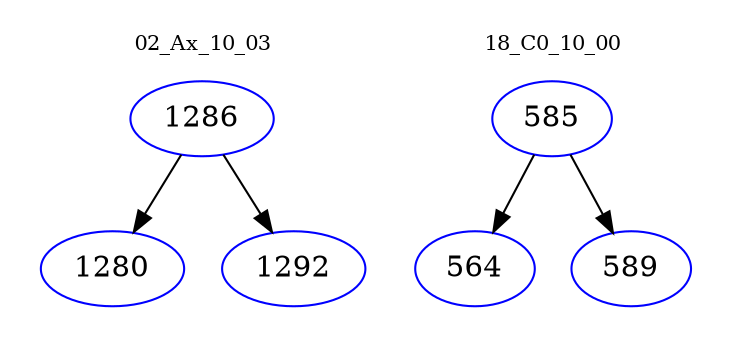 digraph{
subgraph cluster_0 {
color = white
label = "02_Ax_10_03";
fontsize=10;
T0_1286 [label="1286", color="blue"]
T0_1286 -> T0_1280 [color="black"]
T0_1280 [label="1280", color="blue"]
T0_1286 -> T0_1292 [color="black"]
T0_1292 [label="1292", color="blue"]
}
subgraph cluster_1 {
color = white
label = "18_C0_10_00";
fontsize=10;
T1_585 [label="585", color="blue"]
T1_585 -> T1_564 [color="black"]
T1_564 [label="564", color="blue"]
T1_585 -> T1_589 [color="black"]
T1_589 [label="589", color="blue"]
}
}
